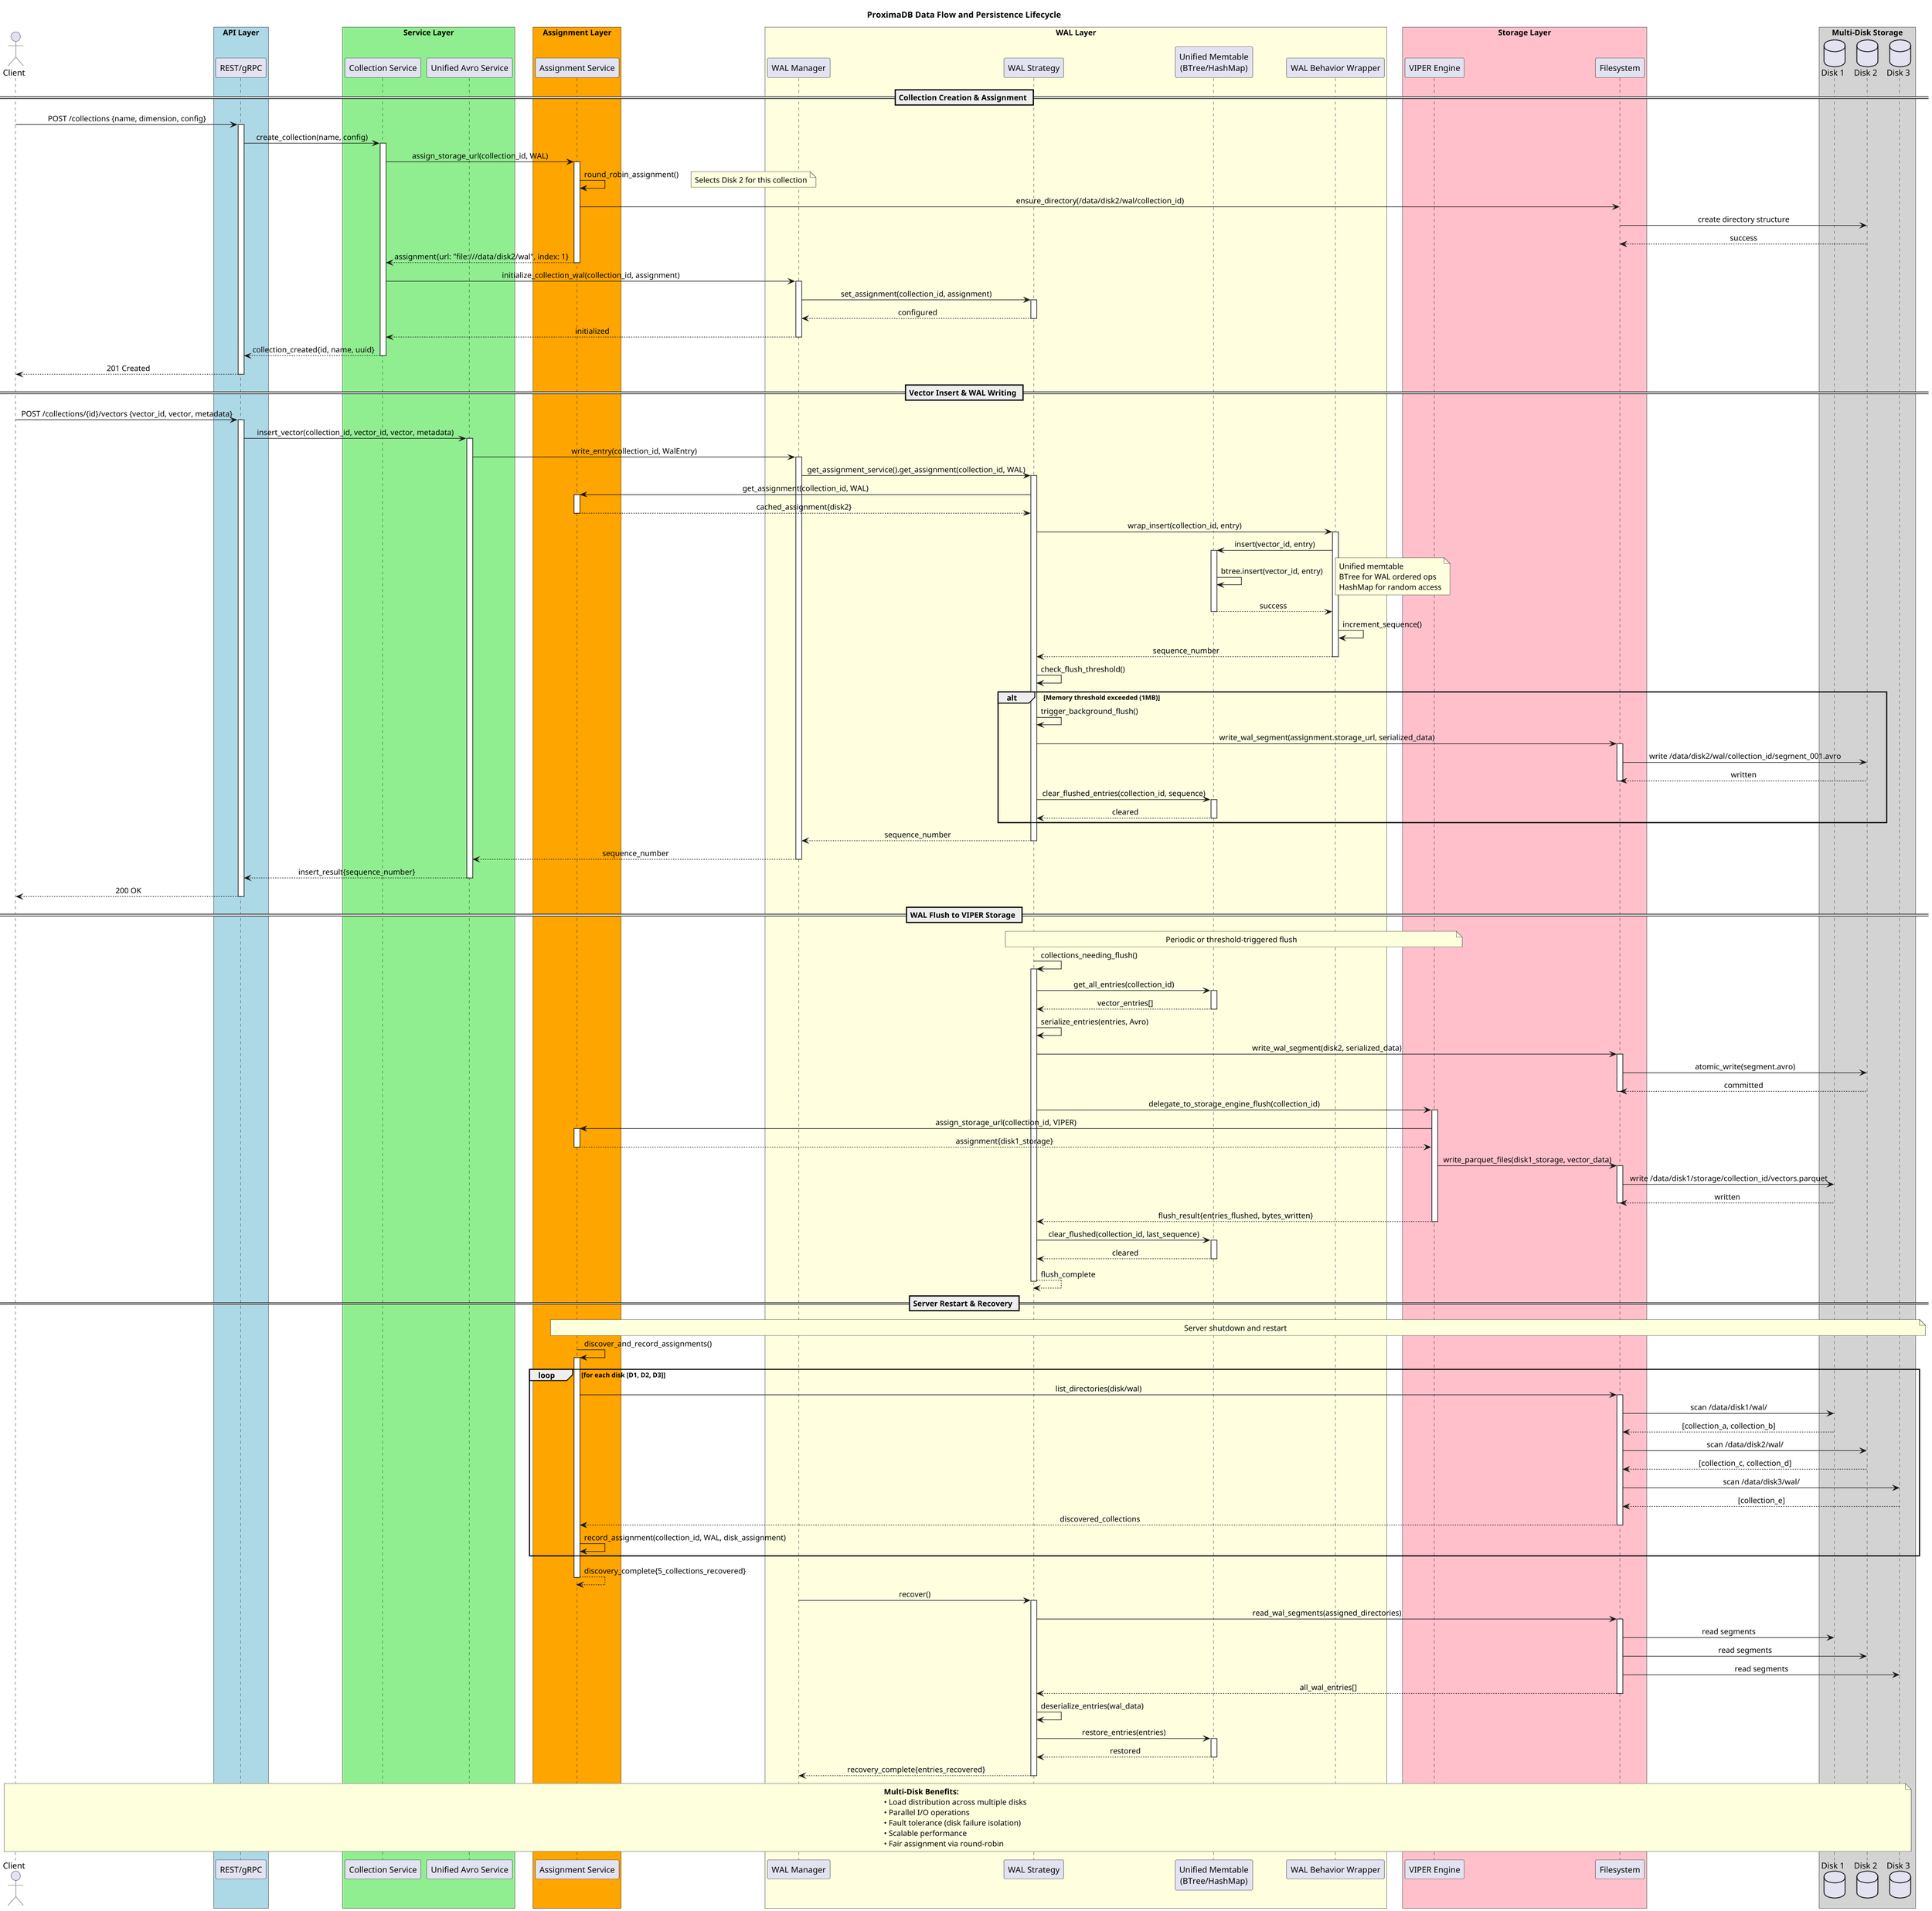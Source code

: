 @startuml Data_Flow_and_Persistence

title ProximaDB Data Flow and Persistence Lifecycle
scale 1.2

skinparam sequenceMessageAlign center

actor "Client" as Client
box "API Layer" #LightBlue
    participant "REST/gRPC" as API
end box

box "Service Layer" #LightGreen
    participant "Collection Service" as CollSvc
    participant "Unified Avro Service" as AvroSvc
end box

box "Assignment Layer" #Orange
    participant "Assignment Service" as AssignSvc
end box

box "WAL Layer" #LightYellow
    participant "WAL Manager" as WAL
    participant "WAL Strategy" as Strategy
    participant "Unified Memtable\n(BTree/HashMap)" as Memtable
    participant "WAL Behavior Wrapper" as WalWrapper
end box

box "Storage Layer" #Pink
    participant "VIPER Engine" as VIPER
    participant "Filesystem" as FS
end box

box "Multi-Disk Storage" #LightGray
    database "Disk 1" as D1
    database "Disk 2" as D2  
    database "Disk 3" as D3
end box

== Collection Creation & Assignment ==

Client -> API: POST /collections {name, dimension, config}
activate API

API -> CollSvc: create_collection(name, config)
activate CollSvc

CollSvc -> AssignSvc: assign_storage_url(collection_id, WAL)
activate AssignSvc

AssignSvc -> AssignSvc: round_robin_assignment()
note right: Selects Disk 2 for this collection

AssignSvc -> FS: ensure_directory(/data/disk2/wal/collection_id)
FS -> D2: create directory structure
D2 --> FS: success

AssignSvc --> CollSvc: assignment{url: "file:///data/disk2/wal", index: 1}
deactivate AssignSvc

CollSvc -> WAL: initialize_collection_wal(collection_id, assignment)
activate WAL

WAL -> Strategy: set_assignment(collection_id, assignment)
activate Strategy
Strategy --> WAL: configured
deactivate Strategy

WAL --> CollSvc: initialized
deactivate WAL

CollSvc --> API: collection_created{id, name, uuid}
deactivate CollSvc

API --> Client: 201 Created
deactivate API

== Vector Insert & WAL Writing ==

Client -> API: POST /collections/{id}/vectors {vector_id, vector, metadata}
activate API

API -> AvroSvc: insert_vector(collection_id, vector_id, vector, metadata)
activate AvroSvc

AvroSvc -> WAL: write_entry(collection_id, WalEntry)
activate WAL

WAL -> Strategy: get_assignment_service().get_assignment(collection_id, WAL)
activate Strategy

Strategy -> AssignSvc: get_assignment(collection_id, WAL)
activate AssignSvc
AssignSvc --> Strategy: cached_assignment{disk2}
deactivate AssignSvc

Strategy -> WalWrapper: wrap_insert(collection_id, entry)
activate WalWrapper

WalWrapper -> Memtable: insert(vector_id, entry)
activate Memtable
Memtable -> Memtable: btree.insert(vector_id, entry)
note right: Unified memtable\nBTree for WAL ordered ops\nHashMap for random access
Memtable --> WalWrapper: success
deactivate Memtable

WalWrapper -> WalWrapper: increment_sequence()
WalWrapper --> Strategy: sequence_number
deactivate WalWrapper

Strategy -> Strategy: check_flush_threshold()
alt Memory threshold exceeded (1MB)
    Strategy -> Strategy: trigger_background_flush()
    
    Strategy -> FS: write_wal_segment(assignment.storage_url, serialized_data)
    activate FS
    FS -> D2: write /data/disk2/wal/collection_id/segment_001.avro
    D2 --> FS: written
    deactivate FS
    
    Strategy -> Memtable: clear_flushed_entries(collection_id, sequence)
    activate Memtable
    Memtable --> Strategy: cleared
    deactivate Memtable
end

Strategy --> WAL: sequence_number
deactivate Strategy

WAL --> AvroSvc: sequence_number
deactivate WAL

AvroSvc --> API: insert_result{sequence_number}
deactivate AvroSvc

API --> Client: 200 OK
deactivate API

== WAL Flush to VIPER Storage ==

note over Strategy, VIPER: Periodic or threshold-triggered flush

Strategy -> Strategy: collections_needing_flush()
activate Strategy

Strategy -> Memtable: get_all_entries(collection_id)
activate Memtable
Memtable --> Strategy: vector_entries[]
deactivate Memtable

Strategy -> Strategy: serialize_entries(entries, Avro)
Strategy -> FS: write_wal_segment(disk2, serialized_data)
activate FS
FS -> D2: atomic_write(segment.avro)
D2 --> FS: committed
deactivate FS

Strategy -> VIPER: delegate_to_storage_engine_flush(collection_id)
activate VIPER

VIPER -> AssignSvc: assign_storage_url(collection_id, VIPER)
activate AssignSvc
AssignSvc --> VIPER: assignment{disk1_storage}
deactivate AssignSvc

VIPER -> FS: write_parquet_files(disk1_storage, vector_data)
activate FS
FS -> D1: write /data/disk1/storage/collection_id/vectors.parquet
D1 --> FS: written
deactivate FS

VIPER --> Strategy: flush_result{entries_flushed, bytes_written}
deactivate VIPER

Strategy -> Memtable: clear_flushed(collection_id, last_sequence)
activate Memtable
Memtable --> Strategy: cleared
deactivate Memtable

Strategy --> Strategy: flush_complete
deactivate Strategy

== Server Restart & Recovery ==

note over AssignSvc, D3: Server shutdown and restart

AssignSvc -> AssignSvc: discover_and_record_assignments()
activate AssignSvc

loop for each disk [D1, D2, D3]
    AssignSvc -> FS: list_directories(disk/wal)
    activate FS
    FS -> D1: scan /data/disk1/wal/
    D1 --> FS: [collection_a, collection_b]
    FS -> D2: scan /data/disk2/wal/
    D2 --> FS: [collection_c, collection_d]
    FS -> D3: scan /data/disk3/wal/
    D3 --> FS: [collection_e]
    FS --> AssignSvc: discovered_collections
    deactivate FS
    
    AssignSvc -> AssignSvc: record_assignment(collection_id, WAL, disk_assignment)
end

AssignSvc --> AssignSvc: discovery_complete{5_collections_recovered}
deactivate AssignSvc

WAL -> Strategy: recover()
activate Strategy

Strategy -> FS: read_wal_segments(assigned_directories)
activate FS
FS -> D1: read segments
FS -> D2: read segments  
FS -> D3: read segments
FS --> Strategy: all_wal_entries[]
deactivate FS

Strategy -> Strategy: deserialize_entries(wal_data)
Strategy -> Memtable: restore_entries(entries)
activate Memtable
Memtable --> Strategy: restored
deactivate Memtable

Strategy --> WAL: recovery_complete{entries_recovered}
deactivate Strategy

note over Client, D3
    **Multi-Disk Benefits:**
    • Load distribution across multiple disks
    • Parallel I/O operations
    • Fault tolerance (disk failure isolation)
    • Scalable performance
    • Fair assignment via round-robin
end note

@enduml